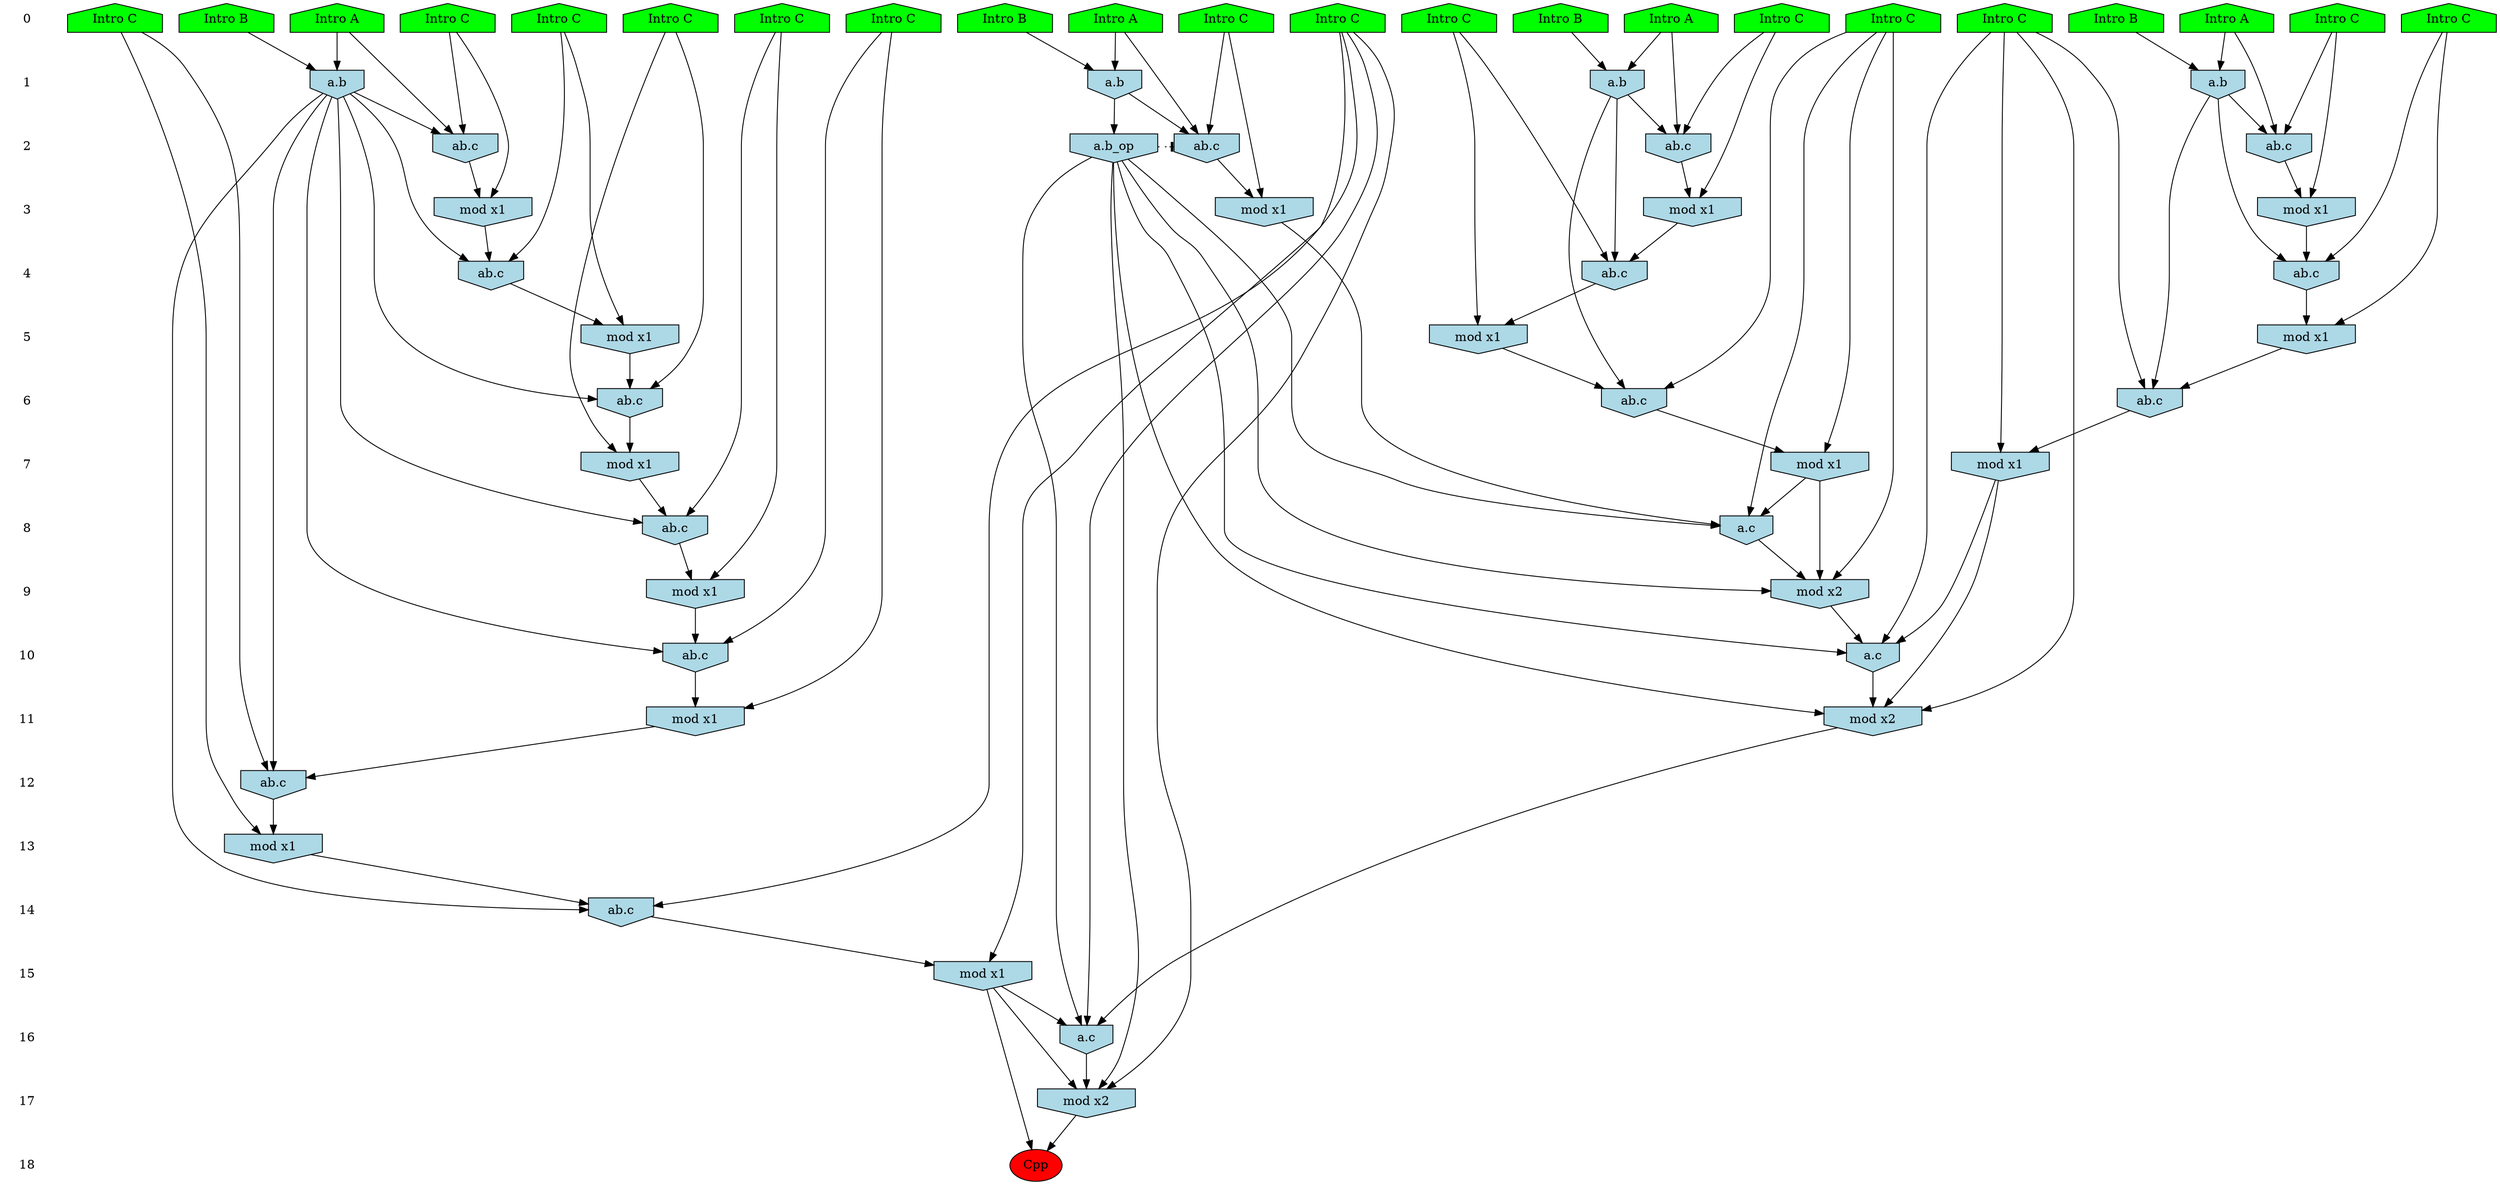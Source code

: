 /* Compression of 1 causal flows obtained in average at 1.945886E+01 t.u */
/* Compressed causal flows were: [3570] */
digraph G{
 ranksep=.5 ; 
{ rank = same ; "0" [shape=plaintext] ; node_1 [label ="Intro A", shape=house, style=filled, fillcolor=green] ;
node_2 [label ="Intro A", shape=house, style=filled, fillcolor=green] ;
node_3 [label ="Intro A", shape=house, style=filled, fillcolor=green] ;
node_4 [label ="Intro B", shape=house, style=filled, fillcolor=green] ;
node_5 [label ="Intro A", shape=house, style=filled, fillcolor=green] ;
node_6 [label ="Intro B", shape=house, style=filled, fillcolor=green] ;
node_7 [label ="Intro B", shape=house, style=filled, fillcolor=green] ;
node_8 [label ="Intro B", shape=house, style=filled, fillcolor=green] ;
node_9 [label ="Intro C", shape=house, style=filled, fillcolor=green] ;
node_10 [label ="Intro C", shape=house, style=filled, fillcolor=green] ;
node_11 [label ="Intro C", shape=house, style=filled, fillcolor=green] ;
node_12 [label ="Intro C", shape=house, style=filled, fillcolor=green] ;
node_13 [label ="Intro C", shape=house, style=filled, fillcolor=green] ;
node_14 [label ="Intro C", shape=house, style=filled, fillcolor=green] ;
node_15 [label ="Intro C", shape=house, style=filled, fillcolor=green] ;
node_16 [label ="Intro C", shape=house, style=filled, fillcolor=green] ;
node_17 [label ="Intro C", shape=house, style=filled, fillcolor=green] ;
node_18 [label ="Intro C", shape=house, style=filled, fillcolor=green] ;
node_19 [label ="Intro C", shape=house, style=filled, fillcolor=green] ;
node_20 [label ="Intro C", shape=house, style=filled, fillcolor=green] ;
node_21 [label ="Intro C", shape=house, style=filled, fillcolor=green] ;
node_22 [label ="Intro C", shape=house, style=filled, fillcolor=green] ;
}
{ rank = same ; "1" [shape=plaintext] ; node_23 [label="a.b", shape=invhouse, style=filled, fillcolor = lightblue] ;
node_27 [label="a.b", shape=invhouse, style=filled, fillcolor = lightblue] ;
node_28 [label="a.b", shape=invhouse, style=filled, fillcolor = lightblue] ;
node_34 [label="a.b", shape=invhouse, style=filled, fillcolor = lightblue] ;
}
{ rank = same ; "2" [shape=plaintext] ; node_24 [label="ab.c", shape=invhouse, style=filled, fillcolor = lightblue] ;
node_29 [label="ab.c", shape=invhouse, style=filled, fillcolor = lightblue] ;
node_31 [label="ab.c", shape=invhouse, style=filled, fillcolor = lightblue] ;
node_39 [label="ab.c", shape=invhouse, style=filled, fillcolor = lightblue] ;
node_49 [label="a.b_op", shape=invhouse, style=filled, fillcolor = lightblue] ;
}
{ rank = same ; "3" [shape=plaintext] ; node_25 [label="mod x1", shape=invhouse, style=filled, fillcolor = lightblue] ;
node_30 [label="mod x1", shape=invhouse, style=filled, fillcolor = lightblue] ;
node_33 [label="mod x1", shape=invhouse, style=filled, fillcolor = lightblue] ;
node_44 [label="mod x1", shape=invhouse, style=filled, fillcolor = lightblue] ;
}
{ rank = same ; "4" [shape=plaintext] ; node_26 [label="ab.c", shape=invhouse, style=filled, fillcolor = lightblue] ;
node_32 [label="ab.c", shape=invhouse, style=filled, fillcolor = lightblue] ;
node_35 [label="ab.c", shape=invhouse, style=filled, fillcolor = lightblue] ;
}
{ rank = same ; "5" [shape=plaintext] ; node_36 [label="mod x1", shape=invhouse, style=filled, fillcolor = lightblue] ;
node_38 [label="mod x1", shape=invhouse, style=filled, fillcolor = lightblue] ;
node_40 [label="mod x1", shape=invhouse, style=filled, fillcolor = lightblue] ;
}
{ rank = same ; "6" [shape=plaintext] ; node_37 [label="ab.c", shape=invhouse, style=filled, fillcolor = lightblue] ;
node_42 [label="ab.c", shape=invhouse, style=filled, fillcolor = lightblue] ;
node_45 [label="ab.c", shape=invhouse, style=filled, fillcolor = lightblue] ;
}
{ rank = same ; "7" [shape=plaintext] ; node_41 [label="mod x1", shape=invhouse, style=filled, fillcolor = lightblue] ;
node_43 [label="mod x1", shape=invhouse, style=filled, fillcolor = lightblue] ;
node_46 [label="mod x1", shape=invhouse, style=filled, fillcolor = lightblue] ;
}
{ rank = same ; "8" [shape=plaintext] ; node_47 [label="ab.c", shape=invhouse, style=filled, fillcolor = lightblue] ;
node_50 [label="a.c", shape=invhouse, style=filled, fillcolor = lightblue] ;
}
{ rank = same ; "9" [shape=plaintext] ; node_48 [label="mod x1", shape=invhouse, style=filled, fillcolor = lightblue] ;
node_51 [label="mod x2", shape=invhouse, style=filled, fillcolor = lightblue] ;
}
{ rank = same ; "10" [shape=plaintext] ; node_52 [label="a.c", shape=invhouse, style=filled, fillcolor = lightblue] ;
node_53 [label="ab.c", shape=invhouse, style=filled, fillcolor = lightblue] ;
}
{ rank = same ; "11" [shape=plaintext] ; node_54 [label="mod x1", shape=invhouse, style=filled, fillcolor = lightblue] ;
node_55 [label="mod x2", shape=invhouse, style=filled, fillcolor = lightblue] ;
}
{ rank = same ; "12" [shape=plaintext] ; node_56 [label="ab.c", shape=invhouse, style=filled, fillcolor = lightblue] ;
}
{ rank = same ; "13" [shape=plaintext] ; node_57 [label="mod x1", shape=invhouse, style=filled, fillcolor = lightblue] ;
}
{ rank = same ; "14" [shape=plaintext] ; node_58 [label="ab.c", shape=invhouse, style=filled, fillcolor = lightblue] ;
}
{ rank = same ; "15" [shape=plaintext] ; node_59 [label="mod x1", shape=invhouse, style=filled, fillcolor = lightblue] ;
}
{ rank = same ; "16" [shape=plaintext] ; node_60 [label="a.c", shape=invhouse, style=filled, fillcolor = lightblue] ;
}
{ rank = same ; "17" [shape=plaintext] ; node_61 [label="mod x2", shape=invhouse, style=filled, fillcolor = lightblue] ;
}
{ rank = same ; "18" [shape=plaintext] ; node_62 [label ="Cpp", style=filled, fillcolor=red] ;
}
"0" -> "1" [style="invis"]; 
"1" -> "2" [style="invis"]; 
"2" -> "3" [style="invis"]; 
"3" -> "4" [style="invis"]; 
"4" -> "5" [style="invis"]; 
"5" -> "6" [style="invis"]; 
"6" -> "7" [style="invis"]; 
"7" -> "8" [style="invis"]; 
"8" -> "9" [style="invis"]; 
"9" -> "10" [style="invis"]; 
"10" -> "11" [style="invis"]; 
"11" -> "12" [style="invis"]; 
"12" -> "13" [style="invis"]; 
"13" -> "14" [style="invis"]; 
"14" -> "15" [style="invis"]; 
"15" -> "16" [style="invis"]; 
"16" -> "17" [style="invis"]; 
"17" -> "18" [style="invis"]; 
node_2 -> node_23
node_6 -> node_23
node_2 -> node_24
node_16 -> node_24
node_23 -> node_24
node_16 -> node_25
node_24 -> node_25
node_15 -> node_26
node_23 -> node_26
node_25 -> node_26
node_3 -> node_27
node_8 -> node_27
node_1 -> node_28
node_4 -> node_28
node_1 -> node_29
node_19 -> node_29
node_28 -> node_29
node_19 -> node_30
node_29 -> node_30
node_3 -> node_31
node_17 -> node_31
node_27 -> node_31
node_12 -> node_32
node_28 -> node_32
node_30 -> node_32
node_17 -> node_33
node_31 -> node_33
node_5 -> node_34
node_7 -> node_34
node_20 -> node_35
node_27 -> node_35
node_33 -> node_35
node_12 -> node_36
node_32 -> node_36
node_11 -> node_37
node_28 -> node_37
node_36 -> node_37
node_15 -> node_38
node_26 -> node_38
node_5 -> node_39
node_22 -> node_39
node_34 -> node_39
node_20 -> node_40
node_35 -> node_40
node_11 -> node_41
node_37 -> node_41
node_10 -> node_42
node_23 -> node_42
node_38 -> node_42
node_10 -> node_43
node_42 -> node_43
node_22 -> node_44
node_39 -> node_44
node_21 -> node_45
node_27 -> node_45
node_40 -> node_45
node_21 -> node_46
node_45 -> node_46
node_14 -> node_47
node_27 -> node_47
node_46 -> node_47
node_14 -> node_48
node_47 -> node_48
node_34 -> node_49
node_10 -> node_50
node_43 -> node_50
node_44 -> node_50
node_49 -> node_50
node_10 -> node_51
node_43 -> node_51
node_49 -> node_51
node_50 -> node_51
node_11 -> node_52
node_41 -> node_52
node_49 -> node_52
node_51 -> node_52
node_18 -> node_53
node_27 -> node_53
node_48 -> node_53
node_18 -> node_54
node_53 -> node_54
node_11 -> node_55
node_41 -> node_55
node_49 -> node_55
node_52 -> node_55
node_13 -> node_56
node_27 -> node_56
node_54 -> node_56
node_13 -> node_57
node_56 -> node_57
node_9 -> node_58
node_27 -> node_58
node_57 -> node_58
node_9 -> node_59
node_58 -> node_59
node_9 -> node_60
node_49 -> node_60
node_55 -> node_60
node_59 -> node_60
node_9 -> node_61
node_49 -> node_61
node_59 -> node_61
node_60 -> node_61
node_59 -> node_62
node_61 -> node_62
node_49 -> node_39 [style=dotted, arrowhead = tee] 
}
/*
 Dot generation time: 0.000245
*/